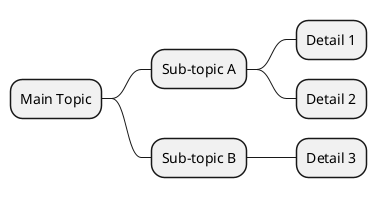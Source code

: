 @startmindmap
* Main Topic
** Sub-topic A
*** Detail 1
*** Detail 2
** Sub-topic B
*** Detail 3
@endmindmap
